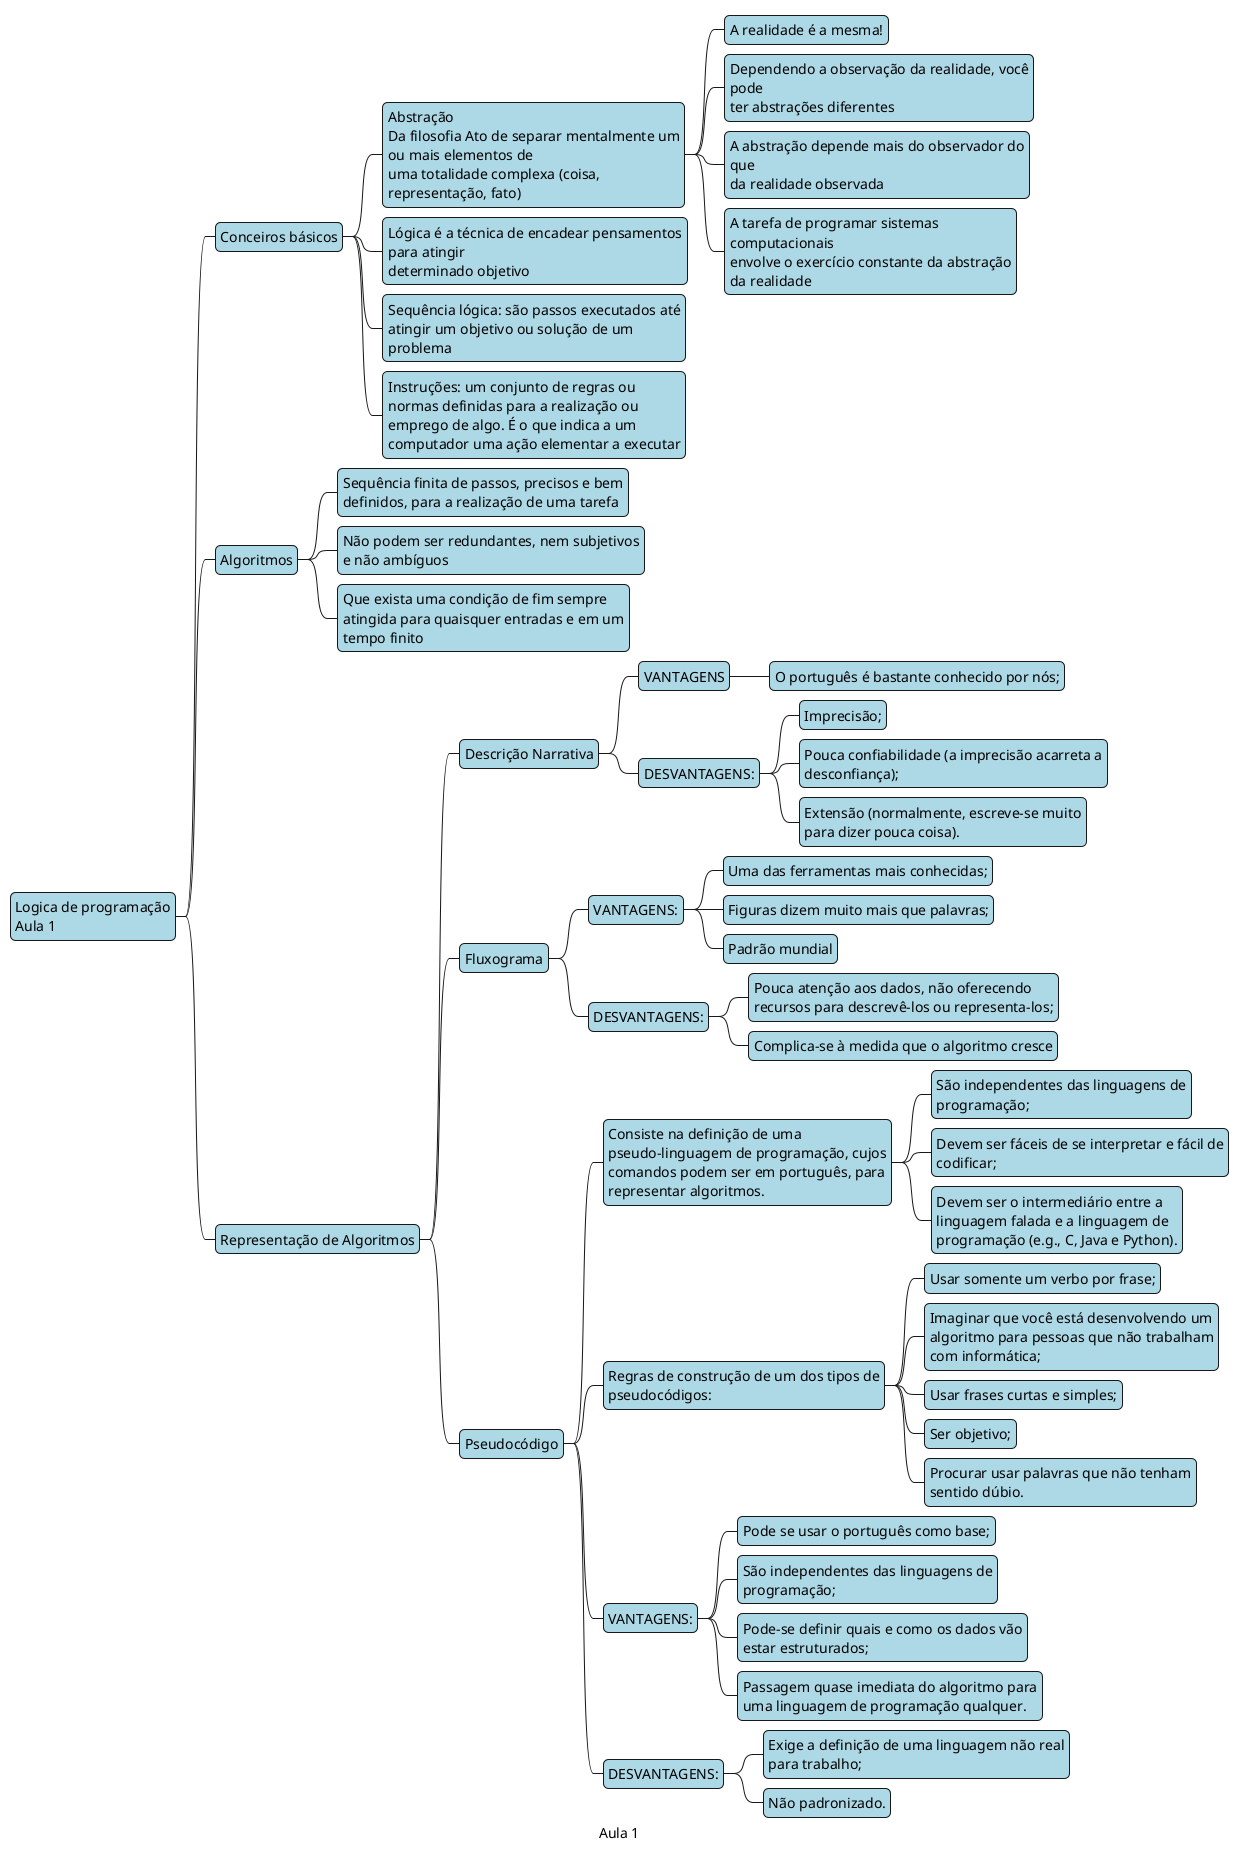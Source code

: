 @startuml
@startmindmap
skinparam defaultFontName MV BOli

caption Aula 1

<style>
node {
    Padding 5
    Margin 5
    HorizontalAlignment left
    LineThickness 1.0
    BackgroundColor LightBlue
    RoundCorner 10
    MaximumWidth 300
}
</style>

*:Logica de programação 
Aula 1;
** Conceiros básicos
***:Abstração
Da filosofia Ato de separar mentalmente um ou mais elementos de
uma totalidade complexa (coisa, representação, fato);
**** A realidade é a mesma!
****:Dependendo a observação da realidade, você pode 
ter abstrações diferentes;
****:A abstração depende mais do observador do que 
da realidade observada;
****:A tarefa de programar sistemas computacionais
envolve o exercício constante da abstração da realidade;
***:Lógica é a técnica de encadear pensamentos para atingir
determinado objetivo;
*** Sequência lógica: são passos executados até atingir um objetivo ou solução de um problema
*** Instruções: um conjunto de regras ou normas definidas para a realização ou emprego de algo. É o que indica a um computador uma ação elementar a executar

** Algoritmos
*** Sequência finita de passos, precisos e bem definidos, para a realização de uma tarefa
*** Não podem ser redundantes, nem subjetivos e não ambíguos
*** Que exista uma condição de fim sempre atingida para quaisquer entradas e em um tempo finito

** Representação de Algoritmos
*** Descrição Narrativa
**** VANTAGENS
***** O português é bastante conhecido por nós;
**** DESVANTAGENS:
***** Imprecisão;
***** Pouca confiabilidade (a imprecisão acarreta a desconfiança);
***** Extensão (normalmente, escreve-se muito para dizer pouca coisa). 
*** Fluxograma
**** VANTAGENS:
***** Uma das ferramentas mais conhecidas;
***** Figuras dizem muito mais que palavras;
***** Padrão mundial
**** DESVANTAGENS:
***** Pouca atenção aos dados, não oferecendo recursos para descrevê-los ou representa-los;
***** Complica-se à medida que o algoritmo cresce
*** Pseudocódigo
**** Consiste na definição de uma pseudo-linguagem de programação, cujos comandos podem ser em português, para representar algoritmos.
***** São independentes das linguagens de programação;
***** Devem ser fáceis de se interpretar e fácil de codificar;
***** Devem ser o intermediário entre a linguagem falada e a linguagem de programação (e.g., C, Java e Python).
**** Regras de construção de um dos tipos de pseudocódigos:
***** Usar somente um verbo por frase;
***** Imaginar que você está desenvolvendo um algoritmo para pessoas que não trabalham com informática;
***** Usar frases curtas e simples;
***** Ser objetivo;
***** Procurar usar palavras que não tenham sentido dúbio.
**** VANTAGENS:
***** Pode se usar o português como base;
***** São independentes das linguagens de programação;
***** Pode-se definir quais e como os dados vão estar estruturados;
***** Passagem quase imediata do algoritmo para uma linguagem de programação qualquer.
**** DESVANTAGENS:
***** Exige a definição de uma linguagem não real para trabalho;
***** Não padronizado.
@endmindmap
@enduml